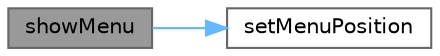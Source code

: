 digraph "showMenu"
{
 // LATEX_PDF_SIZE
  bgcolor="transparent";
  edge [fontname=Helvetica,fontsize=10,labelfontname=Helvetica,labelfontsize=10];
  node [fontname=Helvetica,fontsize=10,shape=box,height=0.2,width=0.4];
  rankdir="LR";
  Node1 [id="Node000001",label="showMenu",height=0.2,width=0.4,color="gray40", fillcolor="grey60", style="filled", fontcolor="black",tooltip="显示标题选项菜单"];
  Node1 -> Node2 [id="edge1_Node000001_Node000002",color="steelblue1",style="solid",tooltip=" "];
  Node2 [id="Node000002",label="setMenuPosition",height=0.2,width=0.4,color="grey40", fillcolor="white", style="filled",URL="$class_title_widget.html#a0af7e99bd8f28620179c2875b5700c08",tooltip="设置菜单显示位置，确保在屏幕范围内"];
}
